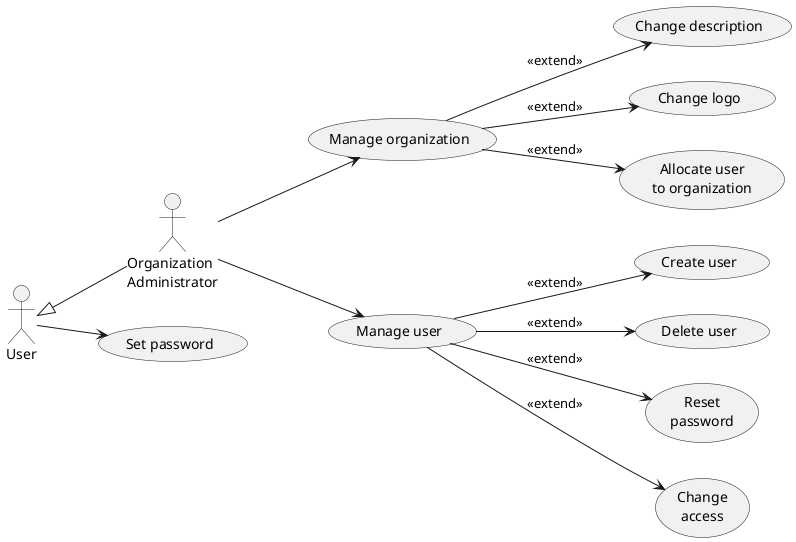 @startuml
left to right direction

"Organization\nAdministrator" as OA
User <|-- OA

User --> (Set password)

OA --> (Manage organization)
(Manage organization) --> (Change description) : << extend >>
(Manage organization) --> (Change logo) : << extend >>
(Manage organization) --> (Allocate user\nto organization) : << extend >>

OA --> (Manage user)
(Manage user) --> (Create user) : << extend >>
(Manage user) --> (Delete user) : << extend >>
(Manage user) --> (Reset\npassword) : << extend >>
(Manage user) --> (Change\naccess) : << extend >>

@enduml
